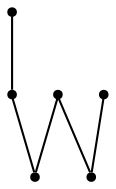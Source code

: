 graph {
  node [shape=point,comment="{\"directed\":false,\"doi\":\"10.1007/978-3-030-04414-5_7\",\"figure\":\"1 (1)\"}"]

  v0 [pos="1004.5329097150043,1879.9418218921242"]
  v1 [pos="1004.5329097150045,1933.8914819227396"]
  v2 [pos="1004.5329097150045,1825.9838954685192"]
  v3 [pos="1004.5329097150043,2095.756994800565"]
  v4 [pos="1004.5329097150045,2149.7107244400368"]
  v5 [pos="1004.5329097150045,2041.8031379858162"]

  v0 -- v4 [id="-1",pos="1004.5329097150043,1879.9418218921242 1079.0302066168629,1879.9418218921242 1139.418982313043,1940.329984659253 1139.418982313043,2014.8241747740137 1139.418982313043,2089.3184920640515 1079.0302066168629,2149.7107244400368 1004.5329097150045,2149.7107244400368"]
  v1 -- v3 [id="-2",pos="1004.5329097150045,1933.8914819227396 1049.2254885924253,1933.8956787068726 1085.4603945913102,1970.1260074265595 1085.4603945913102,2014.8243019492907 1085.4603945913102,2059.522469296745 1049.2254885924253,2095.756994800565 1004.5329097150043,2095.756994800565"]
  v2 -- v4 [id="-3",pos="1004.5329097150045,1825.9838954685192 915.1332855951362,1825.9838954685192 842.667606844517,1898.4529464761586 842.667606844517,1987.8452115622115 842.667606844517,2077.237476648264 915.1332855951362,2149.7065276559038 1004.5329097150045,2149.7107244400368"]
  v0 -- v3 [id="-4",pos="1004.5329097150043,1879.9418218921242 944.9380672079913,1879.9418218921242 896.6219977306818,1928.2530388523217 896.6219977306818,1987.8494083463445 896.6219977306818,2047.4414538809576 944.9380672079913,2095.756867625288 1004.5329097150043,2095.756994800565"]
  v5 -- v1 [id="-9",pos="1004.5329097150045,2041.8031379858162 974.7344551497102,2041.79906837696 950.5764522052643,2017.6413615047948 950.5764522052643,1987.8452115622115 950.5764522052643,1958.049188794905 974.7344551497102,1933.8914819227396 1004.5329097150045,1933.8914819227396"]
}